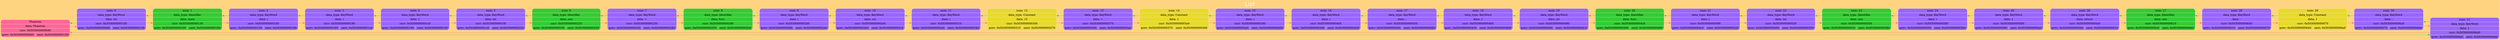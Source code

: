 digraph G
{
charset="latin1";
label="List";
 labelloc="t";
 fontsize=30
 fontname="DejaVu Sans";
 fontcolor="#FFFFFF"

rankdir=LR; splines=ortho; size="200,300"; bgcolor="#ffd480";
{ node_0x5030000000d0 [shape = record; style="rounded, filled", fillcolor="#ff6699", color="#FFE9C7", label=" { Phantom } | {data: Phantom } | { curr: 0x5030000000d0 } | { { prev: 0x5030000006d0 } | { next: 0x503000000100 } }  "] 
}
node_0x503000000100 [shape = record; style="rounded, filled", fillcolor="#9966FF", color="#FFE9C7", label=" { num: 0 } | { data_type: KeyWord } | {data: int } | { curr: 0x503000000100 } | { { prev: 0x5030000000d0 } | { next: 0x503000000130 } }  "] 
node_0x503000000130 [shape = record; style="rounded, filled", fillcolor="#34cb34", color="#FFE9C7", label=" { num: 1 } | { data_type: Identifier } | {data: main } | { curr: 0x503000000130 } | { { prev: 0x503000000100 } | { next: 0x503000000160 } }  "] 
node_0x503000000160 [shape = record; style="rounded, filled", fillcolor="#9966FF", color="#FFE9C7", label=" { num: 2 } | { data_type: KeyWord } | {data: &#x28; } | { curr: 0x503000000160 } | { { prev: 0x503000000130 } | { next: 0x503000000190 } }  "] 
node_0x503000000190 [shape = record; style="rounded, filled", fillcolor="#9966FF", color="#FFE9C7", label=" { num: 3 } | { data_type: KeyWord } | {data: &#x29; } | { curr: 0x503000000190 } | { { prev: 0x503000000160 } | { next: 0x5030000001c0 } }  "] 
node_0x5030000001c0 [shape = record; style="rounded, filled", fillcolor="#9966FF", color="#FFE9C7", label=" { num: 4 } | { data_type: KeyWord } | {data: &#x7B; } | { curr: 0x5030000001c0 } | { { prev: 0x503000000190 } | { next: 0x5030000001f0 } }  "] 
node_0x5030000001f0 [shape = record; style="rounded, filled", fillcolor="#9966FF", color="#FFE9C7", label=" { num: 5 } | { data_type: KeyWord } | {data: int } | { curr: 0x5030000001f0 } | { { prev: 0x5030000001c0 } | { next: 0x503000000220 } }  "] 
node_0x503000000220 [shape = record; style="rounded, filled", fillcolor="#34cb34", color="#FFE9C7", label=" { num: 6 } | { data_type: Identifier } | {data: one } | { curr: 0x503000000220 } | { { prev: 0x5030000001f0 } | { next: 0x503000000250 } }  "] 
node_0x503000000250 [shape = record; style="rounded, filled", fillcolor="#9966FF", color="#FFE9C7", label=" { num: 7 } | { data_type: KeyWord } | {data: &#x3D; } | { curr: 0x503000000250 } | { { prev: 0x503000000220 } | { next: 0x503000000280 } }  "] 
node_0x503000000280 [shape = record; style="rounded, filled", fillcolor="#34cb34", color="#FFE9C7", label=" { num: 8 } | { data_type: Identifier } | {data: func } | { curr: 0x503000000280 } | { { prev: 0x503000000250 } | { next: 0x5030000002b0 } }  "] 
node_0x5030000002b0 [shape = record; style="rounded, filled", fillcolor="#9966FF", color="#FFE9C7", label=" { num: 9 } | { data_type: KeyWord } | {data: &#x28; } | { curr: 0x5030000002b0 } | { { prev: 0x503000000280 } | { next: 0x5030000002e0 } }  "] 
node_0x5030000002e0 [shape = record; style="rounded, filled", fillcolor="#9966FF", color="#FFE9C7", label=" { num: 10 } | { data_type: KeyWord } | {data: sin } | { curr: 0x5030000002e0 } | { { prev: 0x5030000002b0 } | { next: 0x503000000310 } }  "] 
node_0x503000000310 [shape = record; style="rounded, filled", fillcolor="#9966FF", color="#FFE9C7", label=" { num: 11 } | { data_type: KeyWord } | {data: &#x28; } | { curr: 0x503000000310 } | { { prev: 0x5030000002e0 } | { next: 0x503000000340 } }  "] 
node_0x503000000340 [shape = record; style="rounded, filled", fillcolor="#e8d92e", color="#FFE9C7", label=" { num: 12 } | { data_type: Constant } | {data: 15 } | { curr: 0x503000000340 } | { { prev: 0x503000000310 } | { next: 0x503000000370 } }  "] 
node_0x503000000370 [shape = record; style="rounded, filled", fillcolor="#9966FF", color="#FFE9C7", label=" { num: 13 } | { data_type: KeyWord } | {data: &#x2B; } | { curr: 0x503000000370 } | { { prev: 0x503000000340 } | { next: 0x5030000003a0 } }  "] 
node_0x5030000003a0 [shape = record; style="rounded, filled", fillcolor="#e8d92e", color="#FFE9C7", label=" { num: 14 } | { data_type: Constant } | {data: 1 } | { curr: 0x5030000003a0 } | { { prev: 0x503000000370 } | { next: 0x5030000003d0 } }  "] 
node_0x5030000003d0 [shape = record; style="rounded, filled", fillcolor="#9966FF", color="#FFE9C7", label=" { num: 15 } | { data_type: KeyWord } | {data: &#x29; } | { curr: 0x5030000003d0 } | { { prev: 0x5030000003a0 } | { next: 0x503000000400 } }  "] 
node_0x503000000400 [shape = record; style="rounded, filled", fillcolor="#9966FF", color="#FFE9C7", label=" { num: 16 } | { data_type: KeyWord } | {data: &#x29; } | { curr: 0x503000000400 } | { { prev: 0x5030000003d0 } | { next: 0x503000000430 } }  "] 
node_0x503000000430 [shape = record; style="rounded, filled", fillcolor="#9966FF", color="#FFE9C7", label=" { num: 17 } | { data_type: KeyWord } | {data: &#x3B; } | { curr: 0x503000000430 } | { { prev: 0x503000000400 } | { next: 0x503000000460 } }  "] 
node_0x503000000460 [shape = record; style="rounded, filled", fillcolor="#9966FF", color="#FFE9C7", label=" { num: 18 } | { data_type: KeyWord } | {data: &#x7D; } | { curr: 0x503000000460 } | { { prev: 0x503000000430 } | { next: 0x503000000490 } }  "] 
node_0x503000000490 [shape = record; style="rounded, filled", fillcolor="#9966FF", color="#FFE9C7", label=" { num: 19 } | { data_type: KeyWord } | {data: int } | { curr: 0x503000000490 } | { { prev: 0x503000000460 } | { next: 0x5030000004c0 } }  "] 
node_0x5030000004c0 [shape = record; style="rounded, filled", fillcolor="#34cb34", color="#FFE9C7", label=" { num: 20 } | { data_type: Identifier } | {data: func } | { curr: 0x5030000004c0 } | { { prev: 0x503000000490 } | { next: 0x5030000004f0 } }  "] 
node_0x5030000004f0 [shape = record; style="rounded, filled", fillcolor="#9966FF", color="#FFE9C7", label=" { num: 21 } | { data_type: KeyWord } | {data: &#x28; } | { curr: 0x5030000004f0 } | { { prev: 0x5030000004c0 } | { next: 0x503000000520 } }  "] 
node_0x503000000520 [shape = record; style="rounded, filled", fillcolor="#9966FF", color="#FFE9C7", label=" { num: 22 } | { data_type: KeyWord } | {data: int } | { curr: 0x503000000520 } | { { prev: 0x5030000004f0 } | { next: 0x503000000550 } }  "] 
node_0x503000000550 [shape = record; style="rounded, filled", fillcolor="#34cb34", color="#FFE9C7", label=" { num: 23 } | { data_type: Identifier } | {data: one } | { curr: 0x503000000550 } | { { prev: 0x503000000520 } | { next: 0x503000000580 } }  "] 
node_0x503000000580 [shape = record; style="rounded, filled", fillcolor="#9966FF", color="#FFE9C7", label=" { num: 24 } | { data_type: KeyWord } | {data: &#x29; } | { curr: 0x503000000580 } | { { prev: 0x503000000550 } | { next: 0x5030000005b0 } }  "] 
node_0x5030000005b0 [shape = record; style="rounded, filled", fillcolor="#9966FF", color="#FFE9C7", label=" { num: 25 } | { data_type: KeyWord } | {data: &#x7B; } | { curr: 0x5030000005b0 } | { { prev: 0x503000000580 } | { next: 0x5030000005e0 } }  "] 
node_0x5030000005e0 [shape = record; style="rounded, filled", fillcolor="#9966FF", color="#FFE9C7", label=" { num: 26 } | { data_type: KeyWord } | {data: return } | { curr: 0x5030000005e0 } | { { prev: 0x5030000005b0 } | { next: 0x503000000610 } }  "] 
node_0x503000000610 [shape = record; style="rounded, filled", fillcolor="#34cb34", color="#FFE9C7", label=" { num: 27 } | { data_type: Identifier } | {data: one } | { curr: 0x503000000610 } | { { prev: 0x5030000005e0 } | { next: 0x503000000640 } }  "] 
node_0x503000000640 [shape = record; style="rounded, filled", fillcolor="#9966FF", color="#FFE9C7", label=" { num: 28 } | { data_type: KeyWord } | {data: &#x2D; } | { curr: 0x503000000640 } | { { prev: 0x503000000610 } | { next: 0x503000000670 } }  "] 
node_0x503000000670 [shape = record; style="rounded, filled", fillcolor="#e8d92e", color="#FFE9C7", label=" { num: 29 } | { data_type: Constant } | {data: 1 } | { curr: 0x503000000670 } | { { prev: 0x503000000640 } | { next: 0x5030000006a0 } }  "] 
node_0x5030000006a0 [shape = record; style="rounded, filled", fillcolor="#9966FF", color="#FFE9C7", label=" { num: 30 } | { data_type: KeyWord } | {data: &#x3B; } | { curr: 0x5030000006a0 } | { { prev: 0x503000000670 } | { next: 0x5030000006d0 } }  "] 
node_0x5030000006d0 [shape = record; style="rounded, filled", fillcolor="#9966FF", color="#FFE9C7", label=" { num: 31 } | { data_type: KeyWord } | {data: &#x7D; } | { curr: 0x5030000006d0 } | { { prev: 0x5030000006a0 } | { next: 0x5030000000d0 } }  "] 

node_0x5030000000d0 -> node_0x503000000100 [color ="#ff6699"];
node_0x5030000000d0 -> node_0x5030000006d0 [color ="#34cb34"];
node_0x503000000100 -> node_0x503000000130 [color ="#ff6699"];
node_0x503000000100 -> node_0x5030000000d0 [color ="#34cb34"];
node_0x503000000130 -> node_0x503000000160 [color ="#ff6699"];
node_0x503000000130 -> node_0x503000000100 [color ="#34cb34"];
node_0x503000000160 -> node_0x503000000190 [color ="#ff6699"];
node_0x503000000160 -> node_0x503000000130 [color ="#34cb34"];
node_0x503000000190 -> node_0x5030000001c0 [color ="#ff6699"];
node_0x503000000190 -> node_0x503000000160 [color ="#34cb34"];
node_0x5030000001c0 -> node_0x5030000001f0 [color ="#ff6699"];
node_0x5030000001c0 -> node_0x503000000190 [color ="#34cb34"];
node_0x5030000001f0 -> node_0x503000000220 [color ="#ff6699"];
node_0x5030000001f0 -> node_0x5030000001c0 [color ="#34cb34"];
node_0x503000000220 -> node_0x503000000250 [color ="#ff6699"];
node_0x503000000220 -> node_0x5030000001f0 [color ="#34cb34"];
node_0x503000000250 -> node_0x503000000280 [color ="#ff6699"];
node_0x503000000250 -> node_0x503000000220 [color ="#34cb34"];
node_0x503000000280 -> node_0x5030000002b0 [color ="#ff6699"];
node_0x503000000280 -> node_0x503000000250 [color ="#34cb34"];
node_0x5030000002b0 -> node_0x5030000002e0 [color ="#ff6699"];
node_0x5030000002b0 -> node_0x503000000280 [color ="#34cb34"];
node_0x5030000002e0 -> node_0x503000000310 [color ="#ff6699"];
node_0x5030000002e0 -> node_0x5030000002b0 [color ="#34cb34"];
node_0x503000000310 -> node_0x503000000340 [color ="#ff6699"];
node_0x503000000310 -> node_0x5030000002e0 [color ="#34cb34"];
node_0x503000000340 -> node_0x503000000370 [color ="#ff6699"];
node_0x503000000340 -> node_0x503000000310 [color ="#34cb34"];
node_0x503000000370 -> node_0x5030000003a0 [color ="#ff6699"];
node_0x503000000370 -> node_0x503000000340 [color ="#34cb34"];
node_0x5030000003a0 -> node_0x5030000003d0 [color ="#ff6699"];
node_0x5030000003a0 -> node_0x503000000370 [color ="#34cb34"];
node_0x5030000003d0 -> node_0x503000000400 [color ="#ff6699"];
node_0x5030000003d0 -> node_0x5030000003a0 [color ="#34cb34"];
node_0x503000000400 -> node_0x503000000430 [color ="#ff6699"];
node_0x503000000400 -> node_0x5030000003d0 [color ="#34cb34"];
node_0x503000000430 -> node_0x503000000460 [color ="#ff6699"];
node_0x503000000430 -> node_0x503000000400 [color ="#34cb34"];
node_0x503000000460 -> node_0x503000000490 [color ="#ff6699"];
node_0x503000000460 -> node_0x503000000430 [color ="#34cb34"];
node_0x503000000490 -> node_0x5030000004c0 [color ="#ff6699"];
node_0x503000000490 -> node_0x503000000460 [color ="#34cb34"];
node_0x5030000004c0 -> node_0x5030000004f0 [color ="#ff6699"];
node_0x5030000004c0 -> node_0x503000000490 [color ="#34cb34"];
node_0x5030000004f0 -> node_0x503000000520 [color ="#ff6699"];
node_0x5030000004f0 -> node_0x5030000004c0 [color ="#34cb34"];
node_0x503000000520 -> node_0x503000000550 [color ="#ff6699"];
node_0x503000000520 -> node_0x5030000004f0 [color ="#34cb34"];
node_0x503000000550 -> node_0x503000000580 [color ="#ff6699"];
node_0x503000000550 -> node_0x503000000520 [color ="#34cb34"];
node_0x503000000580 -> node_0x5030000005b0 [color ="#ff6699"];
node_0x503000000580 -> node_0x503000000550 [color ="#34cb34"];
node_0x5030000005b0 -> node_0x5030000005e0 [color ="#ff6699"];
node_0x5030000005b0 -> node_0x503000000580 [color ="#34cb34"];
node_0x5030000005e0 -> node_0x503000000610 [color ="#ff6699"];
node_0x5030000005e0 -> node_0x5030000005b0 [color ="#34cb34"];
node_0x503000000610 -> node_0x503000000640 [color ="#ff6699"];
node_0x503000000610 -> node_0x5030000005e0 [color ="#34cb34"];
node_0x503000000640 -> node_0x503000000670 [color ="#ff6699"];
node_0x503000000640 -> node_0x503000000610 [color ="#34cb34"];
node_0x503000000670 -> node_0x5030000006a0 [color ="#ff6699"];
node_0x503000000670 -> node_0x503000000640 [color ="#34cb34"];
node_0x5030000006a0 -> node_0x5030000006d0 [color ="#ff6699"];
node_0x5030000006a0 -> node_0x503000000670 [color ="#34cb34"];
node_0x5030000006d0 -> node_0x5030000000d0 [color ="#ff6699"];
node_0x5030000006d0 -> node_0x5030000006a0 [color ="#34cb34"];

}
